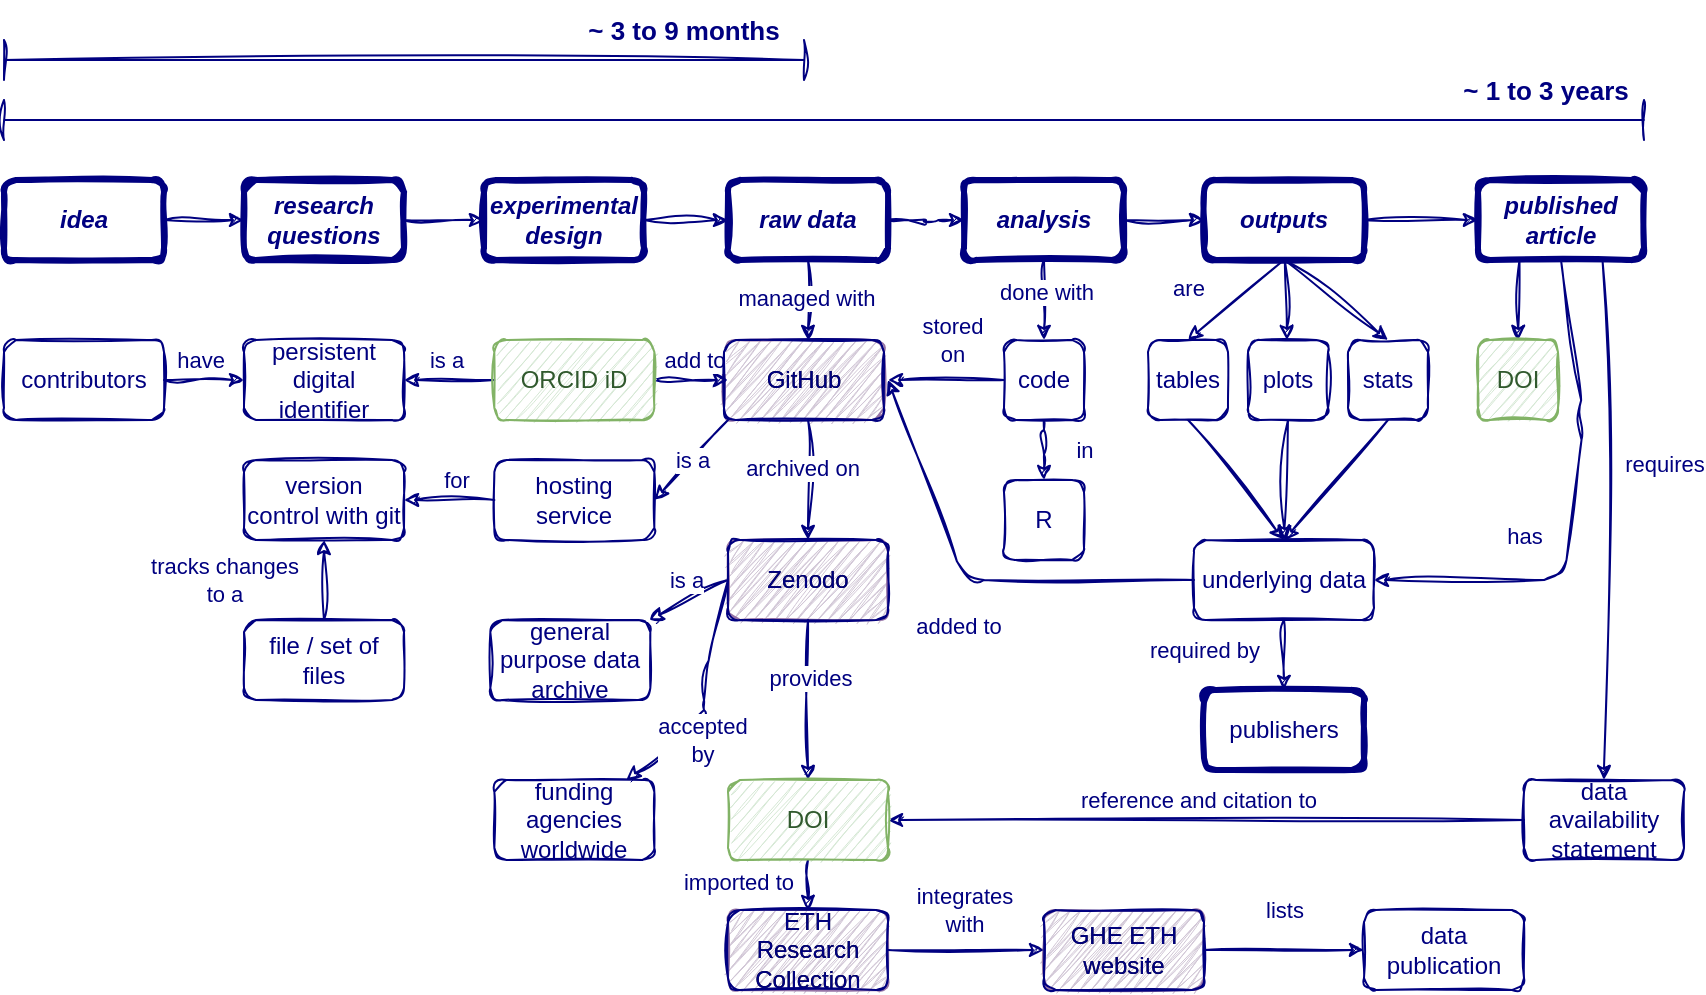 <mxfile version="20.8.23" type="github">
  <diagram id="C5RBs43oDa-KdzZeNtuy" name="Page-1">
    <mxGraphModel dx="2308" dy="844" grid="1" gridSize="10" guides="1" tooltips="1" connect="1" arrows="1" fold="1" page="1" pageScale="1" pageWidth="827" pageHeight="1169" math="0" shadow="0">
      <root>
        <mxCell id="WIyWlLk6GJQsqaUBKTNV-0" />
        <object label="Step 12: color" id="2JBL8e-sjkAbcdYht8KX-297">
          <mxCell style="locked=1;" parent="WIyWlLk6GJQsqaUBKTNV-0" />
        </object>
        <mxCell id="2JBL8e-sjkAbcdYht8KX-351" value="&lt;div&gt;GHE ETH&lt;/div&gt;&lt;div&gt;website&lt;br&gt;&lt;/div&gt;" style="rounded=1;whiteSpace=wrap;html=1;fontSize=12;fontFamily=Helvetica;fillColor=#D1C6D6;sketch=1;labelBackgroundColor=none;strokeColor=#9673a6;fillStyle=zigzag;" parent="2JBL8e-sjkAbcdYht8KX-297" vertex="1">
          <mxGeometry x="520" y="535" width="80" height="40" as="geometry" />
        </mxCell>
        <mxCell id="2JBL8e-sjkAbcdYht8KX-363" value="ETH Research Collection" style="rounded=1;whiteSpace=wrap;html=1;fontSize=12;fontFamily=Helvetica;fillColor=#D1C6D6;sketch=1;labelBackgroundColor=none;strokeColor=#9673a6;fillStyle=zigzag;" parent="2JBL8e-sjkAbcdYht8KX-297" vertex="1">
          <mxGeometry x="362" y="535" width="80" height="40" as="geometry" />
        </mxCell>
        <mxCell id="2JBL8e-sjkAbcdYht8KX-364" value="Zenodo" style="rounded=1;whiteSpace=wrap;html=1;fontSize=12;fontFamily=Helvetica;fillColor=#D1C6D6;sketch=1;labelBackgroundColor=none;strokeColor=#9673a6;fillStyle=zigzag;" parent="2JBL8e-sjkAbcdYht8KX-297" vertex="1">
          <mxGeometry x="362" y="350" width="80" height="40" as="geometry" />
        </mxCell>
        <mxCell id="2JBL8e-sjkAbcdYht8KX-365" value="GitHub" style="rounded=1;whiteSpace=wrap;html=1;fontSize=12;fontFamily=Helvetica;fillColor=#D1C6D6;sketch=1;labelBackgroundColor=none;strokeColor=#9673a6;fillStyle=zigzag;" parent="2JBL8e-sjkAbcdYht8KX-297" vertex="1">
          <mxGeometry x="360" y="250" width="80" height="40" as="geometry" />
        </mxCell>
        <object label="Step 11: Code in R" id="2JBL8e-sjkAbcdYht8KX-289">
          <mxCell style="locked=1;" parent="WIyWlLk6GJQsqaUBKTNV-0" />
        </object>
        <mxCell id="2JBL8e-sjkAbcdYht8KX-290" value="" style="edgeStyle=none;shape=connector;rounded=1;sketch=1;jiggle=2;curveFitting=1;orthogonalLoop=1;jettySize=auto;html=1;labelBackgroundColor=default;strokeColor=#000080;fontFamily=Helvetica;fontSize=11;fontColor=#000080;endArrow=classic;startSize=5;endSize=5;" parent="2JBL8e-sjkAbcdYht8KX-289" target="2JBL8e-sjkAbcdYht8KX-295" edge="1">
          <mxGeometry relative="1" as="geometry">
            <mxPoint x="520" y="210" as="sourcePoint" />
          </mxGeometry>
        </mxCell>
        <mxCell id="2JBL8e-sjkAbcdYht8KX-291" value="done with " style="edgeLabel;html=1;align=center;verticalAlign=middle;resizable=0;points=[];fontSize=11;fontFamily=Helvetica;fontColor=#000080;" parent="2JBL8e-sjkAbcdYht8KX-290" vertex="1" connectable="0">
          <mxGeometry x="-0.218" y="1" relative="1" as="geometry">
            <mxPoint as="offset" />
          </mxGeometry>
        </mxCell>
        <mxCell id="2JBL8e-sjkAbcdYht8KX-292" value="" style="edgeStyle=none;shape=connector;rounded=1;sketch=1;jiggle=2;curveFitting=1;orthogonalLoop=1;jettySize=auto;html=1;labelBackgroundColor=default;strokeColor=#000080;fontFamily=Helvetica;fontSize=11;fontColor=#000080;endArrow=classic;startSize=5;endSize=5;" parent="2JBL8e-sjkAbcdYht8KX-289" source="2JBL8e-sjkAbcdYht8KX-295" edge="1">
          <mxGeometry relative="1" as="geometry">
            <mxPoint x="442" y="270" as="targetPoint" />
          </mxGeometry>
        </mxCell>
        <mxCell id="2JBL8e-sjkAbcdYht8KX-293" value="&lt;div&gt;stored&lt;/div&gt;&lt;div&gt;on&lt;br&gt;&lt;/div&gt;" style="edgeLabel;html=1;align=center;verticalAlign=middle;resizable=0;points=[];fontSize=11;fontFamily=Helvetica;fontColor=#000080;" parent="2JBL8e-sjkAbcdYht8KX-292" vertex="1" connectable="0">
          <mxGeometry x="-0.085" relative="1" as="geometry">
            <mxPoint y="-20" as="offset" />
          </mxGeometry>
        </mxCell>
        <mxCell id="2JBL8e-sjkAbcdYht8KX-294" value="in" style="edgeStyle=none;shape=connector;rounded=1;sketch=1;jiggle=2;curveFitting=1;orthogonalLoop=1;jettySize=auto;html=1;labelBackgroundColor=default;strokeColor=#000080;fontFamily=Helvetica;fontSize=11;fontColor=#000080;endArrow=classic;startSize=5;endSize=5;" parent="2JBL8e-sjkAbcdYht8KX-289" source="2JBL8e-sjkAbcdYht8KX-295" target="2JBL8e-sjkAbcdYht8KX-296" edge="1">
          <mxGeometry y="20" relative="1" as="geometry">
            <Array as="points">
              <mxPoint x="520" y="300" />
            </Array>
            <mxPoint as="offset" />
          </mxGeometry>
        </mxCell>
        <mxCell id="2JBL8e-sjkAbcdYht8KX-295" value="code" style="rounded=1;whiteSpace=wrap;html=1;fontSize=12;fontFamily=Helvetica;fillColor=none;sketch=1;labelBackgroundColor=none;fontColor=#000080;strokeColor=#000080;" parent="2JBL8e-sjkAbcdYht8KX-289" vertex="1">
          <mxGeometry x="500" y="250" width="40" height="40" as="geometry" />
        </mxCell>
        <mxCell id="2JBL8e-sjkAbcdYht8KX-296" value="R" style="rounded=1;whiteSpace=wrap;html=1;fontSize=12;fontFamily=Helvetica;fillColor=none;sketch=1;labelBackgroundColor=none;fontColor=#000080;strokeColor=#000080;strokeWidth=1;" parent="2JBL8e-sjkAbcdYht8KX-289" vertex="1">
          <mxGeometry x="500" y="320" width="40" height="40" as="geometry" />
        </mxCell>
        <object label="Step 10: Cite data" id="2JBL8e-sjkAbcdYht8KX-281">
          <mxCell style="locked=1;" parent="WIyWlLk6GJQsqaUBKTNV-0" />
        </object>
        <mxCell id="2JBL8e-sjkAbcdYht8KX-282" style="edgeStyle=none;shape=connector;rounded=1;sketch=1;jiggle=2;curveFitting=1;orthogonalLoop=1;jettySize=auto;html=1;exitX=0;exitY=0.5;exitDx=0;exitDy=0;entryX=1;entryY=0.5;entryDx=0;entryDy=0;labelBackgroundColor=default;strokeColor=#000080;fontFamily=Helvetica;fontSize=11;fontColor=#000080;endArrow=classic;startSize=5;endSize=5;" parent="2JBL8e-sjkAbcdYht8KX-281" edge="1">
          <mxGeometry relative="1" as="geometry">
            <mxPoint x="595" y="370" as="sourcePoint" />
            <mxPoint x="442" y="270" as="targetPoint" />
            <Array as="points">
              <mxPoint x="480" y="370" />
            </Array>
          </mxGeometry>
        </mxCell>
        <mxCell id="2JBL8e-sjkAbcdYht8KX-283" value="added to" style="edgeLabel;html=1;align=center;verticalAlign=middle;resizable=0;points=[];fontSize=11;fontFamily=Helvetica;fontColor=#000080;" parent="2JBL8e-sjkAbcdYht8KX-282" vertex="1" connectable="0">
          <mxGeometry x="-0.058" y="5" relative="1" as="geometry">
            <mxPoint x="-14" y="18" as="offset" />
          </mxGeometry>
        </mxCell>
        <mxCell id="2JBL8e-sjkAbcdYht8KX-284" style="edgeStyle=none;shape=connector;rounded=1;sketch=1;jiggle=2;curveFitting=1;orthogonalLoop=1;jettySize=auto;html=1;exitX=0;exitY=0.5;exitDx=0;exitDy=0;entryX=1;entryY=0.5;entryDx=0;entryDy=0;labelBackgroundColor=default;strokeColor=#000080;fontFamily=Helvetica;fontSize=11;fontColor=#000080;endArrow=classic;startSize=5;endSize=5;" parent="2JBL8e-sjkAbcdYht8KX-281" edge="1">
          <mxGeometry relative="1" as="geometry">
            <mxPoint x="760" y="490" as="sourcePoint" />
            <mxPoint x="442" y="490" as="targetPoint" />
          </mxGeometry>
        </mxCell>
        <mxCell id="2JBL8e-sjkAbcdYht8KX-285" value="reference and citation to" style="edgeLabel;html=1;align=center;verticalAlign=middle;resizable=0;points=[];fontSize=11;fontFamily=Helvetica;fontColor=#000080;" parent="2JBL8e-sjkAbcdYht8KX-284" vertex="1" connectable="0">
          <mxGeometry x="0.026" y="-1" relative="1" as="geometry">
            <mxPoint y="-9" as="offset" />
          </mxGeometry>
        </mxCell>
        <object label="Step 9: Contributors" id="2JBL8e-sjkAbcdYht8KX-271">
          <mxCell style="locked=1;" parent="WIyWlLk6GJQsqaUBKTNV-0" />
        </object>
        <mxCell id="2JBL8e-sjkAbcdYht8KX-272" value="" style="edgeStyle=none;shape=connector;rounded=1;sketch=1;jiggle=2;curveFitting=1;orthogonalLoop=1;jettySize=auto;html=1;labelBackgroundColor=default;strokeColor=#000080;fontFamily=Helvetica;fontSize=11;fontColor=#000080;endArrow=classic;startSize=5;endSize=5;" parent="2JBL8e-sjkAbcdYht8KX-271" source="2JBL8e-sjkAbcdYht8KX-276" target="2JBL8e-sjkAbcdYht8KX-277" edge="1">
          <mxGeometry relative="1" as="geometry" />
        </mxCell>
        <mxCell id="2JBL8e-sjkAbcdYht8KX-273" value="is a" style="edgeLabel;html=1;align=center;verticalAlign=middle;resizable=0;points=[];fontSize=11;fontFamily=Helvetica;fontColor=#000080;" parent="2JBL8e-sjkAbcdYht8KX-272" vertex="1" connectable="0">
          <mxGeometry x="0.036" relative="1" as="geometry">
            <mxPoint x="-1" y="-10" as="offset" />
          </mxGeometry>
        </mxCell>
        <mxCell id="2JBL8e-sjkAbcdYht8KX-274" value="" style="edgeStyle=none;shape=connector;rounded=1;sketch=1;jiggle=2;curveFitting=1;orthogonalLoop=1;jettySize=auto;html=1;labelBackgroundColor=default;strokeColor=#000080;fontFamily=Helvetica;fontSize=11;fontColor=#000080;endArrow=classic;startSize=5;endSize=5;" parent="2JBL8e-sjkAbcdYht8KX-271" source="2JBL8e-sjkAbcdYht8KX-276" edge="1">
          <mxGeometry relative="1" as="geometry">
            <mxPoint x="362" y="270" as="targetPoint" />
          </mxGeometry>
        </mxCell>
        <mxCell id="2JBL8e-sjkAbcdYht8KX-275" value="&lt;div&gt;add to&lt;/div&gt;" style="edgeLabel;html=1;align=center;verticalAlign=middle;resizable=0;points=[];fontSize=11;fontFamily=Helvetica;fontColor=#000080;" parent="2JBL8e-sjkAbcdYht8KX-274" vertex="1" connectable="0">
          <mxGeometry x="0.067" y="-1" relative="1" as="geometry">
            <mxPoint y="-11" as="offset" />
          </mxGeometry>
        </mxCell>
        <mxCell id="2JBL8e-sjkAbcdYht8KX-276" value="&lt;font color=&quot;#30592D&quot;&gt;ORCID iD&lt;/font&gt;" style="rounded=1;whiteSpace=wrap;html=1;fontSize=12;fontFamily=Helvetica;fillColor=#d5e8d4;sketch=1;labelBackgroundColor=none;fontColor=#000000;strokeColor=#82b366;" parent="2JBL8e-sjkAbcdYht8KX-271" vertex="1">
          <mxGeometry x="245.17" y="250" width="80" height="40" as="geometry" />
        </mxCell>
        <mxCell id="2JBL8e-sjkAbcdYht8KX-277" value="persistent digital identifier" style="rounded=1;whiteSpace=wrap;html=1;fontSize=12;fontFamily=Helvetica;fillColor=none;sketch=1;labelBackgroundColor=none;fontColor=#000080;strokeColor=#000080;" parent="2JBL8e-sjkAbcdYht8KX-271" vertex="1">
          <mxGeometry x="120" y="250" width="80" height="40" as="geometry" />
        </mxCell>
        <mxCell id="2JBL8e-sjkAbcdYht8KX-278" style="edgeStyle=none;shape=connector;rounded=1;sketch=1;jiggle=2;curveFitting=1;orthogonalLoop=1;jettySize=auto;html=1;exitX=1;exitY=0.5;exitDx=0;exitDy=0;labelBackgroundColor=default;strokeColor=#000080;fontFamily=Helvetica;fontSize=11;fontColor=#000080;endArrow=classic;startSize=5;endSize=5;" parent="2JBL8e-sjkAbcdYht8KX-271" source="2JBL8e-sjkAbcdYht8KX-280" target="2JBL8e-sjkAbcdYht8KX-277" edge="1">
          <mxGeometry relative="1" as="geometry" />
        </mxCell>
        <mxCell id="2JBL8e-sjkAbcdYht8KX-279" value="have" style="edgeLabel;html=1;align=center;verticalAlign=middle;resizable=0;points=[];fontSize=11;fontFamily=Helvetica;fontColor=#000080;" parent="2JBL8e-sjkAbcdYht8KX-278" vertex="1" connectable="0">
          <mxGeometry x="-0.1" y="-1" relative="1" as="geometry">
            <mxPoint y="-11" as="offset" />
          </mxGeometry>
        </mxCell>
        <mxCell id="2JBL8e-sjkAbcdYht8KX-280" value="contributors" style="rounded=1;whiteSpace=wrap;html=1;fontSize=12;fontFamily=Helvetica;fillColor=none;sketch=1;labelBackgroundColor=none;fontColor=#000080;strokeColor=#000080;" parent="2JBL8e-sjkAbcdYht8KX-271" vertex="1">
          <mxGeometry y="250" width="80" height="40" as="geometry" />
        </mxCell>
        <object label="Step 8: ETH link&#xa;" id="2JBL8e-sjkAbcdYht8KX-261">
          <mxCell style="locked=1;" parent="WIyWlLk6GJQsqaUBKTNV-0" />
        </object>
        <mxCell id="2JBL8e-sjkAbcdYht8KX-264" value="" style="edgeStyle=none;shape=connector;rounded=1;sketch=1;jiggle=2;curveFitting=1;orthogonalLoop=1;jettySize=auto;html=1;labelBackgroundColor=default;strokeColor=#000080;fontFamily=Helvetica;fontSize=11;fontColor=#000080;endArrow=classic;startSize=5;endSize=5;" parent="2JBL8e-sjkAbcdYht8KX-261" edge="1">
          <mxGeometry relative="1" as="geometry">
            <mxPoint x="442" y="570" as="sourcePoint" />
          </mxGeometry>
        </mxCell>
        <mxCell id="2JBL8e-sjkAbcdYht8KX-265" value="&lt;div&gt;integrates&lt;/div&gt;&lt;div&gt;with&lt;br&gt;&lt;/div&gt;" style="edgeLabel;html=1;align=center;verticalAlign=middle;resizable=0;points=[];fontSize=11;fontFamily=Helvetica;fontColor=#000080;" parent="2JBL8e-sjkAbcdYht8KX-264" vertex="1" connectable="0">
          <mxGeometry x="-0.141" y="-3" relative="1" as="geometry">
            <mxPoint y="-23" as="offset" />
          </mxGeometry>
        </mxCell>
        <mxCell id="2JBL8e-sjkAbcdYht8KX-342" value="" style="edgeStyle=none;shape=connector;rounded=1;sketch=1;jiggle=2;curveFitting=1;orthogonalLoop=1;jettySize=auto;html=1;labelBackgroundColor=default;strokeColor=#000080;fontFamily=Helvetica;fontSize=11;fontColor=#30592d;endArrow=classic;startSize=5;endSize=5;" parent="2JBL8e-sjkAbcdYht8KX-261" source="2JBL8e-sjkAbcdYht8KX-344" target="2JBL8e-sjkAbcdYht8KX-345" edge="1">
          <mxGeometry relative="1" as="geometry" />
        </mxCell>
        <mxCell id="2JBL8e-sjkAbcdYht8KX-343" value="&lt;div&gt;integrates&lt;/div&gt;&lt;div&gt;with&lt;br&gt;&lt;/div&gt;" style="edgeLabel;html=1;align=center;verticalAlign=middle;resizable=0;points=[];fontSize=11;fontFamily=Helvetica;fontColor=#000080;" parent="2JBL8e-sjkAbcdYht8KX-342" vertex="1" connectable="0">
          <mxGeometry x="0.145" y="-1" relative="1" as="geometry">
            <mxPoint x="-7" y="-21" as="offset" />
          </mxGeometry>
        </mxCell>
        <mxCell id="2JBL8e-sjkAbcdYht8KX-344" value="ETH Research Collection" style="rounded=1;whiteSpace=wrap;html=1;fontSize=12;fontFamily=Helvetica;fillColor=none;sketch=1;labelBackgroundColor=none;strokeColor=#000080;fillStyle=zigzag;fontColor=#000080;" parent="2JBL8e-sjkAbcdYht8KX-261" vertex="1">
          <mxGeometry x="362" y="535" width="80" height="40" as="geometry" />
        </mxCell>
        <mxCell id="2JBL8e-sjkAbcdYht8KX-345" value="GHE ETH website" style="rounded=1;whiteSpace=wrap;html=1;fontSize=12;fontFamily=Helvetica;fillColor=none;sketch=1;labelBackgroundColor=none;strokeColor=#000080;fillStyle=zigzag;fontColor=#000080;" parent="2JBL8e-sjkAbcdYht8KX-261" vertex="1">
          <mxGeometry x="520" y="535" width="80" height="40" as="geometry" />
        </mxCell>
        <mxCell id="2JBL8e-sjkAbcdYht8KX-346" value="" style="edgeStyle=none;shape=connector;rounded=1;sketch=1;jiggle=2;curveFitting=1;orthogonalLoop=1;jettySize=auto;html=1;labelBackgroundColor=default;strokeColor=#000080;fontFamily=Helvetica;fontSize=11;fontColor=#000080;endArrow=classic;startSize=5;endSize=5;entryX=0.5;entryY=0;entryDx=0;entryDy=0;" parent="2JBL8e-sjkAbcdYht8KX-261" edge="1" target="2JBL8e-sjkAbcdYht8KX-344">
          <mxGeometry relative="1" as="geometry">
            <mxPoint x="402" y="510" as="sourcePoint" />
            <mxPoint x="400" y="530" as="targetPoint" />
          </mxGeometry>
        </mxCell>
        <mxCell id="2JBL8e-sjkAbcdYht8KX-347" value="imported to" style="edgeLabel;html=1;align=center;verticalAlign=middle;resizable=0;points=[];fontSize=11;fontFamily=Helvetica;fontColor=#000080;" parent="2JBL8e-sjkAbcdYht8KX-261" vertex="1" connectable="0">
          <mxGeometry x="370" y="515" as="geometry">
            <mxPoint x="-3" y="6" as="offset" />
          </mxGeometry>
        </mxCell>
        <mxCell id="2JBL8e-sjkAbcdYht8KX-348" value="" style="edgeStyle=none;shape=connector;rounded=1;sketch=1;jiggle=2;curveFitting=1;orthogonalLoop=1;jettySize=auto;html=1;labelBackgroundColor=default;strokeColor=#000080;fontFamily=Helvetica;fontSize=11;fontColor=#000080;endArrow=classic;startSize=5;endSize=5;" parent="2JBL8e-sjkAbcdYht8KX-261" target="2JBL8e-sjkAbcdYht8KX-350" edge="1">
          <mxGeometry relative="1" as="geometry">
            <mxPoint x="600" y="555" as="sourcePoint" />
          </mxGeometry>
        </mxCell>
        <mxCell id="2JBL8e-sjkAbcdYht8KX-349" value="lists" style="edgeLabel;html=1;align=center;verticalAlign=middle;resizable=0;points=[];fontSize=11;fontFamily=Helvetica;fontColor=#000080;" parent="2JBL8e-sjkAbcdYht8KX-348" vertex="1" connectable="0">
          <mxGeometry x="0.054" y="1" relative="1" as="geometry">
            <mxPoint x="-2" y="-19" as="offset" />
          </mxGeometry>
        </mxCell>
        <mxCell id="2JBL8e-sjkAbcdYht8KX-350" value="data publication" style="rounded=1;whiteSpace=wrap;html=1;fontSize=12;fontFamily=Helvetica;fillColor=none;sketch=1;labelBackgroundColor=none;fontColor=#000080;strokeColor=#000080;" parent="2JBL8e-sjkAbcdYht8KX-261" vertex="1">
          <mxGeometry x="680" y="535" width="80" height="40" as="geometry" />
        </mxCell>
        <object label="Step 7: Zenodo what?" id="2JBL8e-sjkAbcdYht8KX-243">
          <mxCell style="locked=1;" parent="WIyWlLk6GJQsqaUBKTNV-0" />
        </object>
        <mxCell id="2JBL8e-sjkAbcdYht8KX-244" value="" style="edgeStyle=none;shape=connector;rounded=1;sketch=1;jiggle=2;curveFitting=1;orthogonalLoop=1;jettySize=auto;html=1;labelBackgroundColor=default;strokeColor=#000080;fontFamily=Helvetica;fontSize=11;fontColor=#000080;endArrow=classic;startSize=5;endSize=5;exitX=0;exitY=0.5;exitDx=0;exitDy=0;" parent="2JBL8e-sjkAbcdYht8KX-243" target="2JBL8e-sjkAbcdYht8KX-248" edge="1">
          <mxGeometry relative="1" as="geometry">
            <mxPoint x="362" y="370" as="sourcePoint" />
          </mxGeometry>
        </mxCell>
        <mxCell id="2JBL8e-sjkAbcdYht8KX-245" value="is a" style="edgeLabel;html=1;align=center;verticalAlign=middle;resizable=0;points=[];fontSize=11;fontFamily=Helvetica;fontColor=#000080;" parent="2JBL8e-sjkAbcdYht8KX-244" vertex="1" connectable="0">
          <mxGeometry x="0.398" y="2" relative="1" as="geometry">
            <mxPoint x="5" y="-16" as="offset" />
          </mxGeometry>
        </mxCell>
        <mxCell id="2JBL8e-sjkAbcdYht8KX-246" value="" style="edgeStyle=none;shape=connector;rounded=1;sketch=1;jiggle=2;curveFitting=1;orthogonalLoop=1;jettySize=auto;html=1;labelBackgroundColor=default;strokeColor=#000080;fontFamily=Helvetica;fontSize=11;fontColor=#000080;endArrow=classic;startSize=5;endSize=5;exitX=0;exitY=0.5;exitDx=0;exitDy=0;" parent="2JBL8e-sjkAbcdYht8KX-243" target="2JBL8e-sjkAbcdYht8KX-249" edge="1">
          <mxGeometry relative="1" as="geometry">
            <mxPoint x="362" y="370" as="sourcePoint" />
            <mxPoint x="300" y="400" as="targetPoint" />
            <Array as="points">
              <mxPoint x="350" y="420" />
              <mxPoint x="350" y="440" />
            </Array>
          </mxGeometry>
        </mxCell>
        <mxCell id="2JBL8e-sjkAbcdYht8KX-247" value="&lt;div&gt;accepted&lt;/div&gt;&lt;div&gt;by&lt;br&gt;&lt;/div&gt;" style="edgeLabel;html=1;align=center;verticalAlign=middle;resizable=0;points=[];fontSize=11;fontFamily=Helvetica;fontColor=#000080;" parent="2JBL8e-sjkAbcdYht8KX-246" vertex="1" connectable="0">
          <mxGeometry x="0.006" y="-1" relative="1" as="geometry">
            <mxPoint y="21" as="offset" />
          </mxGeometry>
        </mxCell>
        <mxCell id="2JBL8e-sjkAbcdYht8KX-248" value="general purpose data archive" style="rounded=1;whiteSpace=wrap;html=1;fontSize=12;fontFamily=Helvetica;fillColor=none;sketch=1;labelBackgroundColor=none;fontColor=#000080;strokeColor=#000080;" parent="2JBL8e-sjkAbcdYht8KX-243" vertex="1">
          <mxGeometry x="243.17" y="390" width="80" height="40" as="geometry" />
        </mxCell>
        <mxCell id="2JBL8e-sjkAbcdYht8KX-249" value="funding agencies worldwide" style="rounded=1;whiteSpace=wrap;html=1;fontSize=12;fontFamily=Helvetica;fillColor=none;sketch=1;labelBackgroundColor=none;fontColor=#000080;strokeColor=#000080;" parent="2JBL8e-sjkAbcdYht8KX-243" vertex="1">
          <mxGeometry x="245.17" y="470" width="80" height="40" as="geometry" />
        </mxCell>
        <object label="Step 6: Zenodo -&gt; DOI" id="2JBL8e-sjkAbcdYht8KX-236">
          <mxCell style="locked=1;" parent="WIyWlLk6GJQsqaUBKTNV-0" />
        </object>
        <mxCell id="2JBL8e-sjkAbcdYht8KX-335" value="Zenodo" style="rounded=1;whiteSpace=wrap;html=1;fontSize=12;fontFamily=Helvetica;fillColor=none;sketch=1;labelBackgroundColor=none;strokeColor=#000080;fillStyle=zigzag;fontColor=#000080;" parent="2JBL8e-sjkAbcdYht8KX-236" vertex="1">
          <mxGeometry x="362" y="350" width="80" height="40" as="geometry" />
        </mxCell>
        <mxCell id="2JBL8e-sjkAbcdYht8KX-336" value="" style="edgeStyle=none;shape=connector;rounded=1;sketch=1;jiggle=2;curveFitting=1;orthogonalLoop=1;jettySize=auto;html=1;labelBackgroundColor=default;strokeColor=#000080;fontFamily=Helvetica;fontSize=11;fontColor=#000080;endArrow=classic;startSize=5;endSize=5;exitX=0.5;exitY=1;exitDx=0;exitDy=0;" parent="2JBL8e-sjkAbcdYht8KX-236" edge="1">
          <mxGeometry relative="1" as="geometry">
            <mxPoint x="402" y="290" as="sourcePoint" />
            <mxPoint x="402" y="350" as="targetPoint" />
          </mxGeometry>
        </mxCell>
        <mxCell id="2JBL8e-sjkAbcdYht8KX-337" value="archived on" style="edgeLabel;html=1;align=center;verticalAlign=middle;resizable=0;points=[];fontSize=11;fontFamily=Helvetica;fontColor=#000080;" parent="2JBL8e-sjkAbcdYht8KX-336" vertex="1" connectable="0">
          <mxGeometry x="-0.209" y="-3" relative="1" as="geometry">
            <mxPoint as="offset" />
          </mxGeometry>
        </mxCell>
        <mxCell id="2JBL8e-sjkAbcdYht8KX-338" value="" style="edgeStyle=none;shape=connector;rounded=1;sketch=1;jiggle=2;curveFitting=1;orthogonalLoop=1;jettySize=auto;html=1;labelBackgroundColor=default;strokeColor=#000080;fontFamily=Helvetica;fontSize=11;fontColor=#000080;endArrow=classic;startSize=5;endSize=5;" parent="2JBL8e-sjkAbcdYht8KX-236" target="2JBL8e-sjkAbcdYht8KX-340" edge="1">
          <mxGeometry relative="1" as="geometry">
            <mxPoint x="402" y="390" as="sourcePoint" />
          </mxGeometry>
        </mxCell>
        <mxCell id="2JBL8e-sjkAbcdYht8KX-339" value="provides" style="edgeLabel;html=1;align=center;verticalAlign=middle;resizable=0;points=[];fontSize=11;fontFamily=Helvetica;fontColor=#000080;" parent="2JBL8e-sjkAbcdYht8KX-338" vertex="1" connectable="0">
          <mxGeometry x="-0.27" y="1" relative="1" as="geometry">
            <mxPoint as="offset" />
          </mxGeometry>
        </mxCell>
        <mxCell id="2JBL8e-sjkAbcdYht8KX-340" value="&lt;font color=&quot;#30592D&quot;&gt;DOI&lt;/font&gt;" style="rounded=1;whiteSpace=wrap;html=1;fontSize=12;fontFamily=Helvetica;fillColor=#d5e8d4;sketch=1;labelBackgroundColor=none;strokeColor=#82b366;fontColor=#000000;" parent="2JBL8e-sjkAbcdYht8KX-236" vertex="1">
          <mxGeometry x="362" y="470" width="80" height="40" as="geometry" />
        </mxCell>
        <object label="Step 5: GitHub" id="2JBL8e-sjkAbcdYht8KX-225">
          <mxCell style="locked=1;" parent="WIyWlLk6GJQsqaUBKTNV-0" />
        </object>
        <mxCell id="2JBL8e-sjkAbcdYht8KX-353" value="GitHub" style="rounded=1;whiteSpace=wrap;html=1;fontSize=12;fontFamily=Helvetica;fillColor=none;sketch=1;labelBackgroundColor=none;strokeColor=#000080;fillStyle=zigzag;fontColor=#000080;" parent="2JBL8e-sjkAbcdYht8KX-225" vertex="1">
          <mxGeometry x="360" y="250" width="80" height="40" as="geometry" />
        </mxCell>
        <mxCell id="2JBL8e-sjkAbcdYht8KX-354" value="" style="edgeStyle=none;shape=connector;rounded=1;sketch=1;jiggle=2;curveFitting=1;orthogonalLoop=1;jettySize=auto;html=1;labelBackgroundColor=default;strokeColor=#000080;fontFamily=Helvetica;fontSize=11;fontColor=#000080;endArrow=classic;startSize=5;endSize=5;" parent="2JBL8e-sjkAbcdYht8KX-225" edge="1">
          <mxGeometry relative="1" as="geometry">
            <mxPoint x="402" y="210" as="sourcePoint" />
            <mxPoint x="402" y="250" as="targetPoint" />
          </mxGeometry>
        </mxCell>
        <mxCell id="2JBL8e-sjkAbcdYht8KX-355" value="managed with" style="edgeLabel;html=1;align=center;verticalAlign=middle;resizable=0;points=[];fontSize=11;fontFamily=Helvetica;fontColor=#000080;" parent="2JBL8e-sjkAbcdYht8KX-225" vertex="1" connectable="0">
          <mxGeometry x="401.0" y="229.167" as="geometry" />
        </mxCell>
        <mxCell id="2JBL8e-sjkAbcdYht8KX-356" value="is a" style="edgeStyle=none;shape=connector;rounded=1;sketch=1;jiggle=2;curveFitting=1;orthogonalLoop=1;jettySize=auto;html=1;exitX=0;exitY=1;exitDx=0;exitDy=0;labelBackgroundColor=default;strokeColor=#000080;fontFamily=Helvetica;fontSize=11;fontColor=#000080;endArrow=classic;startSize=5;endSize=5;entryX=1;entryY=0.5;entryDx=0;entryDy=0;" parent="2JBL8e-sjkAbcdYht8KX-225" target="2JBL8e-sjkAbcdYht8KX-358" edge="1">
          <mxGeometry relative="1" as="geometry">
            <mxPoint x="280" y="330" as="targetPoint" />
            <mxPoint x="362" y="290" as="sourcePoint" />
          </mxGeometry>
        </mxCell>
        <mxCell id="2JBL8e-sjkAbcdYht8KX-357" value="for" style="edgeStyle=none;shape=connector;rounded=1;sketch=1;jiggle=2;curveFitting=1;orthogonalLoop=1;jettySize=auto;html=1;labelBackgroundColor=default;strokeColor=#000080;fontFamily=Helvetica;fontSize=11;fontColor=#000080;endArrow=classic;startSize=5;endSize=5;" parent="2JBL8e-sjkAbcdYht8KX-225" source="2JBL8e-sjkAbcdYht8KX-358" target="2JBL8e-sjkAbcdYht8KX-360" edge="1">
          <mxGeometry x="-0.154" y="-10" relative="1" as="geometry">
            <Array as="points" />
            <mxPoint as="offset" />
          </mxGeometry>
        </mxCell>
        <mxCell id="2JBL8e-sjkAbcdYht8KX-358" value="hosting service" style="rounded=1;whiteSpace=wrap;html=1;fontSize=12;fontFamily=Helvetica;fillColor=none;sketch=1;labelBackgroundColor=none;fontColor=#000080;strokeColor=#000080;" parent="2JBL8e-sjkAbcdYht8KX-225" vertex="1">
          <mxGeometry x="245.17" y="310" width="80" height="40" as="geometry" />
        </mxCell>
        <mxCell id="2JBL8e-sjkAbcdYht8KX-359" value="&lt;div&gt;tracks changes &lt;br&gt;&lt;/div&gt;&lt;div&gt;to a&lt;br&gt;&lt;/div&gt;" style="edgeLabel;html=1;align=center;verticalAlign=middle;resizable=0;points=[];fontSize=11;fontFamily=Helvetica;fontColor=#000080;" parent="2JBL8e-sjkAbcdYht8KX-225" vertex="1" connectable="0">
          <mxGeometry x="110" y="370" as="geometry" />
        </mxCell>
        <mxCell id="2JBL8e-sjkAbcdYht8KX-360" value="version control with git" style="rounded=1;whiteSpace=wrap;html=1;fontSize=12;fontFamily=Helvetica;fillColor=none;sketch=1;labelBackgroundColor=none;fontColor=#000080;strokeColor=#000080;" parent="2JBL8e-sjkAbcdYht8KX-225" vertex="1">
          <mxGeometry x="120" y="310" width="80" height="40" as="geometry" />
        </mxCell>
        <mxCell id="2JBL8e-sjkAbcdYht8KX-361" value="" style="edgeStyle=none;shape=connector;rounded=1;sketch=1;jiggle=2;curveFitting=1;orthogonalLoop=1;jettySize=auto;html=1;labelBackgroundColor=default;strokeColor=#000080;fontFamily=Helvetica;fontSize=11;fontColor=#000080;endArrow=classic;startSize=5;endSize=5;" parent="2JBL8e-sjkAbcdYht8KX-225" source="2JBL8e-sjkAbcdYht8KX-362" target="2JBL8e-sjkAbcdYht8KX-360" edge="1">
          <mxGeometry relative="1" as="geometry" />
        </mxCell>
        <mxCell id="2JBL8e-sjkAbcdYht8KX-362" value="file / set of files" style="rounded=1;whiteSpace=wrap;html=1;fontSize=12;fontFamily=Helvetica;fillColor=none;sketch=1;labelBackgroundColor=none;fontColor=#000080;strokeColor=#000080;strokeWidth=1;" parent="2JBL8e-sjkAbcdYht8KX-225" vertex="1">
          <mxGeometry x="120" y="390" width="80" height="40" as="geometry" />
        </mxCell>
        <object label="Step 4: requirements + DOI" id="2JBL8e-sjkAbcdYht8KX-216">
          <mxCell style="locked=1;" parent="WIyWlLk6GJQsqaUBKTNV-0" />
        </object>
        <mxCell id="2JBL8e-sjkAbcdYht8KX-217" style="edgeStyle=none;shape=connector;rounded=1;sketch=1;jiggle=2;curveFitting=1;orthogonalLoop=1;jettySize=auto;html=1;exitX=0.75;exitY=1;exitDx=0;exitDy=0;labelBackgroundColor=default;strokeColor=#000080;fontFamily=Helvetica;fontSize=11;fontColor=#000080;endArrow=classic;startSize=5;endSize=5;entryX=0.5;entryY=0;entryDx=0;entryDy=0;" parent="2JBL8e-sjkAbcdYht8KX-216" target="2JBL8e-sjkAbcdYht8KX-222" edge="1">
          <mxGeometry relative="1" as="geometry">
            <mxPoint x="780" y="400" as="targetPoint" />
            <mxPoint x="799.25" y="210" as="sourcePoint" />
          </mxGeometry>
        </mxCell>
        <mxCell id="2JBL8e-sjkAbcdYht8KX-218" value="&lt;div&gt;requires&lt;/div&gt;" style="edgeLabel;html=1;align=center;verticalAlign=middle;resizable=0;points=[];fontSize=11;fontFamily=Helvetica;fontColor=#000080;" parent="2JBL8e-sjkAbcdYht8KX-217" vertex="1" connectable="0">
          <mxGeometry x="-0.204" y="-3" relative="1" as="geometry">
            <mxPoint x="33" y="-2" as="offset" />
          </mxGeometry>
        </mxCell>
        <mxCell id="2JBL8e-sjkAbcdYht8KX-219" style="edgeStyle=none;shape=connector;rounded=1;sketch=1;jiggle=2;curveFitting=1;orthogonalLoop=1;jettySize=auto;html=1;labelBackgroundColor=default;strokeColor=#000080;fontFamily=Helvetica;fontSize=11;fontColor=#000080;endArrow=classic;startSize=5;endSize=5;entryX=0.5;entryY=0;entryDx=0;entryDy=0;exitX=0.25;exitY=1;exitDx=0;exitDy=0;" parent="2JBL8e-sjkAbcdYht8KX-216" target="2JBL8e-sjkAbcdYht8KX-224" edge="1">
          <mxGeometry relative="1" as="geometry">
            <mxPoint x="739.862" y="240.0" as="targetPoint" />
            <mxPoint x="757.75" y="210" as="sourcePoint" />
          </mxGeometry>
        </mxCell>
        <mxCell id="2JBL8e-sjkAbcdYht8KX-220" style="edgeStyle=none;shape=connector;rounded=1;sketch=1;jiggle=2;curveFitting=1;orthogonalLoop=1;jettySize=auto;html=1;exitX=0.5;exitY=1;exitDx=0;exitDy=0;labelBackgroundColor=default;strokeColor=#000080;fontFamily=Helvetica;fontSize=11;fontColor=#000080;endArrow=classic;startSize=5;endSize=5;entryX=0.5;entryY=0;entryDx=0;entryDy=0;" parent="2JBL8e-sjkAbcdYht8KX-216" target="2JBL8e-sjkAbcdYht8KX-223" edge="1">
          <mxGeometry relative="1" as="geometry">
            <mxPoint x="639.862" y="420.0" as="targetPoint" />
            <mxPoint x="640" y="390" as="sourcePoint" />
          </mxGeometry>
        </mxCell>
        <mxCell id="2JBL8e-sjkAbcdYht8KX-221" value="required by" style="edgeLabel;html=1;align=center;verticalAlign=middle;resizable=0;points=[];fontSize=11;fontFamily=Helvetica;fontColor=#000080;" parent="2JBL8e-sjkAbcdYht8KX-220" vertex="1" connectable="0">
          <mxGeometry x="-0.143" relative="1" as="geometry">
            <mxPoint x="-40" as="offset" />
          </mxGeometry>
        </mxCell>
        <mxCell id="2JBL8e-sjkAbcdYht8KX-222" value="data availability statement" style="rounded=1;whiteSpace=wrap;html=1;fontSize=12;fontFamily=Helvetica;fillColor=none;sketch=1;labelBackgroundColor=none;fontColor=#000080;strokeColor=#000080;" parent="2JBL8e-sjkAbcdYht8KX-216" vertex="1">
          <mxGeometry x="760" y="470" width="80" height="40" as="geometry" />
        </mxCell>
        <mxCell id="2JBL8e-sjkAbcdYht8KX-223" value="publishers" style="rounded=1;whiteSpace=wrap;html=1;strokeWidth=3;fontSize=12;fontFamily=Helvetica;fillColor=none;sketch=1;labelBackgroundColor=none;fontColor=#000080;strokeColor=#000080;" parent="2JBL8e-sjkAbcdYht8KX-216" vertex="1">
          <mxGeometry x="600" y="425" width="80" height="40" as="geometry" />
        </mxCell>
        <mxCell id="2JBL8e-sjkAbcdYht8KX-224" value="&lt;font color=&quot;#30592D&quot;&gt;DOI&lt;/font&gt;" style="rounded=1;whiteSpace=wrap;html=1;fontSize=12;fontFamily=Helvetica;fillColor=#d5e8d4;sketch=1;labelBackgroundColor=none;strokeColor=#82b366;" parent="2JBL8e-sjkAbcdYht8KX-216" vertex="1">
          <mxGeometry x="737" y="250" width="40" height="40" as="geometry" />
        </mxCell>
        <object label="Step 3 - underlying data" id="2JBL8e-sjkAbcdYht8KX-199">
          <mxCell style="locked=1;" parent="WIyWlLk6GJQsqaUBKTNV-0" />
        </object>
        <mxCell id="2JBL8e-sjkAbcdYht8KX-200" value="" style="edgeStyle=none;shape=connector;rounded=1;sketch=1;jiggle=2;curveFitting=1;orthogonalLoop=1;jettySize=auto;html=1;labelBackgroundColor=default;strokeColor=#000080;fontFamily=Helvetica;fontSize=11;fontColor=default;endArrow=classic;startSize=5;endSize=5;exitX=0.5;exitY=1;exitDx=0;exitDy=0;entryX=0.5;entryY=0;entryDx=0;entryDy=0;" parent="2JBL8e-sjkAbcdYht8KX-199" target="2JBL8e-sjkAbcdYht8KX-211" edge="1">
          <mxGeometry relative="1" as="geometry">
            <mxPoint x="640" y="210" as="sourcePoint" />
          </mxGeometry>
        </mxCell>
        <mxCell id="2JBL8e-sjkAbcdYht8KX-201" style="edgeStyle=none;shape=connector;rounded=1;sketch=1;jiggle=2;curveFitting=1;orthogonalLoop=1;jettySize=auto;html=1;labelBackgroundColor=default;strokeColor=#000080;fontFamily=Helvetica;fontSize=11;fontColor=default;endArrow=classic;startSize=5;endSize=5;" parent="2JBL8e-sjkAbcdYht8KX-199" target="2JBL8e-sjkAbcdYht8KX-207" edge="1">
          <mxGeometry relative="1" as="geometry">
            <mxPoint x="640.444" y="210" as="sourcePoint" />
          </mxGeometry>
        </mxCell>
        <mxCell id="2JBL8e-sjkAbcdYht8KX-202" style="edgeStyle=none;shape=connector;rounded=1;sketch=1;jiggle=2;curveFitting=1;orthogonalLoop=1;jettySize=auto;html=1;exitX=0.5;exitY=1;exitDx=0;exitDy=0;entryX=0.5;entryY=0;entryDx=0;entryDy=0;labelBackgroundColor=default;strokeColor=#000080;fontFamily=Helvetica;fontSize=11;fontColor=default;endArrow=classic;startSize=5;endSize=5;" parent="2JBL8e-sjkAbcdYht8KX-199" target="2JBL8e-sjkAbcdYht8KX-209" edge="1">
          <mxGeometry relative="1" as="geometry">
            <mxPoint x="640" y="210" as="sourcePoint" />
          </mxGeometry>
        </mxCell>
        <mxCell id="2JBL8e-sjkAbcdYht8KX-203" value="are" style="edgeLabel;html=1;align=center;verticalAlign=middle;resizable=0;points=[];fontSize=11;fontFamily=Helvetica;fontColor=#000080;" parent="2JBL8e-sjkAbcdYht8KX-202" vertex="1" connectable="0">
          <mxGeometry x="0.148" y="1" relative="1" as="geometry">
            <mxPoint x="-21" y="-10" as="offset" />
          </mxGeometry>
        </mxCell>
        <mxCell id="2JBL8e-sjkAbcdYht8KX-204" style="edgeStyle=none;shape=connector;rounded=1;sketch=1;jiggle=2;curveFitting=1;orthogonalLoop=1;jettySize=auto;html=1;exitX=0.5;exitY=1;exitDx=0;exitDy=0;entryX=1;entryY=0.5;entryDx=0;entryDy=0;labelBackgroundColor=default;strokeColor=#000080;fontFamily=Helvetica;fontSize=11;fontColor=default;endArrow=classic;startSize=5;endSize=5;" parent="2JBL8e-sjkAbcdYht8KX-199" target="2JBL8e-sjkAbcdYht8KX-212" edge="1">
          <mxGeometry relative="1" as="geometry">
            <mxPoint x="778.5" y="210" as="sourcePoint" />
            <Array as="points">
              <mxPoint x="790" y="290" />
              <mxPoint x="780" y="370" />
            </Array>
          </mxGeometry>
        </mxCell>
        <mxCell id="2JBL8e-sjkAbcdYht8KX-205" value="has" style="edgeLabel;html=1;align=center;verticalAlign=middle;resizable=0;points=[];fontSize=11;fontFamily=Helvetica;fontColor=#000080;" parent="2JBL8e-sjkAbcdYht8KX-204" vertex="1" connectable="0">
          <mxGeometry x="-0.439" y="-2" relative="1" as="geometry">
            <mxPoint x="-27" y="66" as="offset" />
          </mxGeometry>
        </mxCell>
        <mxCell id="2JBL8e-sjkAbcdYht8KX-206" style="edgeStyle=none;shape=connector;rounded=1;sketch=1;jiggle=2;curveFitting=1;orthogonalLoop=1;jettySize=auto;html=1;exitX=0.5;exitY=1;exitDx=0;exitDy=0;labelBackgroundColor=default;strokeColor=#000080;fontFamily=Helvetica;fontSize=11;fontColor=default;endArrow=classic;startSize=5;endSize=5;entryX=0.5;entryY=0;entryDx=0;entryDy=0;" parent="2JBL8e-sjkAbcdYht8KX-199" source="2JBL8e-sjkAbcdYht8KX-207" target="2JBL8e-sjkAbcdYht8KX-212" edge="1">
          <mxGeometry relative="1" as="geometry">
            <mxPoint x="641.862" y="360.0" as="targetPoint" />
            <mxPoint x="642" y="330.0" as="sourcePoint" />
          </mxGeometry>
        </mxCell>
        <mxCell id="2JBL8e-sjkAbcdYht8KX-207" value="plots" style="rounded=1;whiteSpace=wrap;html=1;fontSize=12;fontFamily=Helvetica;fillColor=none;sketch=1;labelBackgroundColor=none;fontColor=#000080;strokeColor=#000080;" parent="2JBL8e-sjkAbcdYht8KX-199" vertex="1">
          <mxGeometry x="622" y="250" width="40" height="40" as="geometry" />
        </mxCell>
        <mxCell id="2JBL8e-sjkAbcdYht8KX-208" style="edgeStyle=none;shape=connector;rounded=1;sketch=1;jiggle=2;curveFitting=1;orthogonalLoop=1;jettySize=auto;html=1;exitX=0.5;exitY=1;exitDx=0;exitDy=0;entryX=0.5;entryY=0;entryDx=0;entryDy=0;labelBackgroundColor=default;strokeColor=#000080;fontFamily=Helvetica;fontSize=11;fontColor=default;endArrow=classic;startSize=5;endSize=5;" parent="2JBL8e-sjkAbcdYht8KX-199" source="2JBL8e-sjkAbcdYht8KX-209" target="2JBL8e-sjkAbcdYht8KX-212" edge="1">
          <mxGeometry relative="1" as="geometry">
            <mxPoint x="592" y="330.0" as="sourcePoint" />
          </mxGeometry>
        </mxCell>
        <mxCell id="2JBL8e-sjkAbcdYht8KX-209" value="tables" style="rounded=1;whiteSpace=wrap;html=1;fontSize=12;fontFamily=Helvetica;fillColor=none;sketch=1;labelBackgroundColor=none;fontColor=#000080;strokeColor=#000080;" parent="2JBL8e-sjkAbcdYht8KX-199" vertex="1">
          <mxGeometry x="572" y="250" width="40" height="40" as="geometry" />
        </mxCell>
        <mxCell id="2JBL8e-sjkAbcdYht8KX-210" style="edgeStyle=none;shape=connector;rounded=1;sketch=1;jiggle=2;curveFitting=1;orthogonalLoop=1;jettySize=auto;html=1;exitX=0.5;exitY=1;exitDx=0;exitDy=0;labelBackgroundColor=default;strokeColor=#000080;fontFamily=Helvetica;fontSize=11;fontColor=default;endArrow=classic;startSize=5;endSize=5;entryX=0.5;entryY=0;entryDx=0;entryDy=0;" parent="2JBL8e-sjkAbcdYht8KX-199" source="2JBL8e-sjkAbcdYht8KX-211" target="2JBL8e-sjkAbcdYht8KX-212" edge="1">
          <mxGeometry relative="1" as="geometry">
            <mxPoint x="642" y="360.0" as="targetPoint" />
            <mxPoint x="692" y="330.0" as="sourcePoint" />
          </mxGeometry>
        </mxCell>
        <mxCell id="2JBL8e-sjkAbcdYht8KX-211" value="stats" style="rounded=1;whiteSpace=wrap;html=1;fontSize=12;fontFamily=Helvetica;fillColor=none;sketch=1;labelBackgroundColor=none;fontColor=#000080;strokeColor=#000080;" parent="2JBL8e-sjkAbcdYht8KX-199" vertex="1">
          <mxGeometry x="672" y="250" width="40" height="40" as="geometry" />
        </mxCell>
        <mxCell id="2JBL8e-sjkAbcdYht8KX-212" value="underlying data" style="rounded=1;whiteSpace=wrap;html=1;fontSize=12;fontFamily=Helvetica;fillColor=none;sketch=1;labelBackgroundColor=none;fontColor=#000080;strokeColor=#000080;" parent="2JBL8e-sjkAbcdYht8KX-199" vertex="1">
          <mxGeometry x="595" y="350" width="90" height="40" as="geometry" />
        </mxCell>
        <object label="Step 2 - Timeline" id="2JBL8e-sjkAbcdYht8KX-194">
          <mxCell style="locked=1;" parent="WIyWlLk6GJQsqaUBKTNV-0" />
        </object>
        <mxCell id="2JBL8e-sjkAbcdYht8KX-195" value="" style="shape=crossbar;whiteSpace=wrap;html=1;rounded=1;strokeColor=#000080;fontFamily=Helvetica;fontSize=11;fontColor=default;labelBackgroundColor=default;endArrow=classic;endSize=5;startSize=5;sketch=1;curveFitting=1;jiggle=2;" parent="2JBL8e-sjkAbcdYht8KX-194" vertex="1">
          <mxGeometry y="130" width="820" height="20" as="geometry" />
        </mxCell>
        <mxCell id="2JBL8e-sjkAbcdYht8KX-196" value="" style="shape=crossbar;whiteSpace=wrap;html=1;rounded=1;strokeColor=#000080;fontFamily=Helvetica;fontSize=11;fontColor=default;labelBackgroundColor=default;endArrow=classic;endSize=5;startSize=5;sketch=1;curveFitting=1;jiggle=2;" parent="2JBL8e-sjkAbcdYht8KX-194" vertex="1">
          <mxGeometry y="100" width="400" height="20" as="geometry" />
        </mxCell>
        <mxCell id="2JBL8e-sjkAbcdYht8KX-197" value="~ 1 to 3 years" style="text;html=1;strokeColor=none;fillColor=none;align=center;verticalAlign=middle;whiteSpace=wrap;rounded=0;fontSize=13;fontFamily=Helvetica;fontColor=#000080;fontStyle=1" parent="2JBL8e-sjkAbcdYht8KX-194" vertex="1">
          <mxGeometry x="722" y="110" width="98" height="30" as="geometry" />
        </mxCell>
        <mxCell id="2JBL8e-sjkAbcdYht8KX-198" value="~ 3 to 9 months" style="text;html=1;strokeColor=none;fillColor=none;align=center;verticalAlign=middle;whiteSpace=wrap;rounded=0;fontSize=13;fontFamily=Helvetica;fontColor=#000080;fontStyle=1" parent="2JBL8e-sjkAbcdYht8KX-194" vertex="1">
          <mxGeometry x="280" y="80" width="120" height="30" as="geometry" />
        </mxCell>
        <object label="Step 1 - Publication workflow" id="2JBL8e-sjkAbcdYht8KX-180">
          <mxCell style="locked=1;" parent="WIyWlLk6GJQsqaUBKTNV-0" />
        </object>
        <mxCell id="2JBL8e-sjkAbcdYht8KX-181" value="&lt;div&gt;&lt;b&gt;&lt;i&gt;idea&lt;/i&gt;&lt;/b&gt;&lt;/div&gt;" style="rounded=1;whiteSpace=wrap;html=1;strokeWidth=3;fontSize=12;fontFamily=Helvetica;fillColor=none;sketch=1;labelBackgroundColor=none;fontColor=#000080;strokeColor=#000080;" parent="2JBL8e-sjkAbcdYht8KX-180" vertex="1">
          <mxGeometry y="170" width="80" height="40" as="geometry" />
        </mxCell>
        <mxCell id="2JBL8e-sjkAbcdYht8KX-182" value="&lt;b&gt;&lt;i&gt;research questions&lt;/i&gt;&lt;/b&gt;" style="rounded=1;whiteSpace=wrap;html=1;strokeWidth=3;fontSize=12;fontFamily=Helvetica;fillColor=none;sketch=1;labelBackgroundColor=none;fontColor=#000080;strokeColor=#000080;" parent="2JBL8e-sjkAbcdYht8KX-180" vertex="1">
          <mxGeometry x="120" y="170" width="80" height="40" as="geometry" />
        </mxCell>
        <mxCell id="2JBL8e-sjkAbcdYht8KX-183" value="" style="rounded=1;orthogonalLoop=1;jettySize=auto;html=1;strokeColor=#000080;endSize=5;startSize=5;sketch=1;curveFitting=1;jiggle=2;" parent="2JBL8e-sjkAbcdYht8KX-180" source="2JBL8e-sjkAbcdYht8KX-181" target="2JBL8e-sjkAbcdYht8KX-182" edge="1">
          <mxGeometry relative="1" as="geometry" />
        </mxCell>
        <mxCell id="2JBL8e-sjkAbcdYht8KX-184" value="" style="edgeStyle=orthogonalEdgeStyle;rounded=1;orthogonalLoop=1;jettySize=auto;html=1;strokeColor=#000080;endSize=5;startSize=5;sketch=1;curveFitting=1;jiggle=2;" parent="2JBL8e-sjkAbcdYht8KX-180" source="2JBL8e-sjkAbcdYht8KX-182" target="2JBL8e-sjkAbcdYht8KX-185" edge="1">
          <mxGeometry relative="1" as="geometry" />
        </mxCell>
        <mxCell id="2JBL8e-sjkAbcdYht8KX-185" value="&lt;div&gt;&lt;b&gt;&lt;i&gt;experimental&lt;/i&gt;&lt;/b&gt;&lt;/div&gt;&lt;div&gt;&lt;b&gt;&lt;i&gt;design&lt;br&gt;&lt;/i&gt;&lt;/b&gt;&lt;/div&gt;" style="rounded=1;whiteSpace=wrap;html=1;strokeWidth=3;fontSize=12;fontFamily=Helvetica;fillColor=none;sketch=1;labelBackgroundColor=none;fontColor=#000080;strokeColor=#000080;" parent="2JBL8e-sjkAbcdYht8KX-180" vertex="1">
          <mxGeometry x="240" y="170" width="80" height="40" as="geometry" />
        </mxCell>
        <mxCell id="2JBL8e-sjkAbcdYht8KX-186" value="" style="edgeStyle=orthogonalEdgeStyle;rounded=1;orthogonalLoop=1;jettySize=auto;html=1;strokeColor=#000080;endSize=5;startSize=5;sketch=1;curveFitting=1;jiggle=2;" parent="2JBL8e-sjkAbcdYht8KX-180" source="2JBL8e-sjkAbcdYht8KX-185" target="2JBL8e-sjkAbcdYht8KX-187" edge="1">
          <mxGeometry relative="1" as="geometry" />
        </mxCell>
        <mxCell id="2JBL8e-sjkAbcdYht8KX-187" value="&lt;b&gt;&lt;i&gt;raw data&lt;/i&gt;&lt;/b&gt;" style="rounded=1;whiteSpace=wrap;html=1;strokeWidth=3;fontSize=12;fontFamily=Helvetica;fillColor=none;sketch=1;labelBackgroundColor=none;fontColor=#000080;strokeColor=#000080;" parent="2JBL8e-sjkAbcdYht8KX-180" vertex="1">
          <mxGeometry x="362" y="170" width="80" height="40" as="geometry" />
        </mxCell>
        <mxCell id="2JBL8e-sjkAbcdYht8KX-188" value="" style="edgeStyle=orthogonalEdgeStyle;rounded=1;orthogonalLoop=1;jettySize=auto;html=1;strokeColor=#000080;endSize=5;startSize=5;sketch=1;curveFitting=1;jiggle=2;" parent="2JBL8e-sjkAbcdYht8KX-180" source="2JBL8e-sjkAbcdYht8KX-187" target="2JBL8e-sjkAbcdYht8KX-189" edge="1">
          <mxGeometry relative="1" as="geometry" />
        </mxCell>
        <mxCell id="2JBL8e-sjkAbcdYht8KX-189" value="&lt;b&gt;&lt;i&gt;analysis&lt;/i&gt;&lt;/b&gt;" style="rounded=1;whiteSpace=wrap;html=1;strokeWidth=3;fontSize=12;fontFamily=Helvetica;fillColor=none;sketch=1;labelBackgroundColor=none;fontColor=#000080;strokeColor=#000080;" parent="2JBL8e-sjkAbcdYht8KX-180" vertex="1">
          <mxGeometry x="480" y="170" width="80" height="40" as="geometry" />
        </mxCell>
        <mxCell id="2JBL8e-sjkAbcdYht8KX-190" value="" style="edgeStyle=orthogonalEdgeStyle;rounded=1;orthogonalLoop=1;jettySize=auto;html=1;strokeColor=#000080;endSize=5;startSize=5;sketch=1;curveFitting=1;jiggle=2;" parent="2JBL8e-sjkAbcdYht8KX-180" source="2JBL8e-sjkAbcdYht8KX-189" target="2JBL8e-sjkAbcdYht8KX-191" edge="1">
          <mxGeometry relative="1" as="geometry" />
        </mxCell>
        <mxCell id="2JBL8e-sjkAbcdYht8KX-191" value="&lt;b&gt;&lt;i&gt;outputs&lt;/i&gt;&lt;/b&gt;" style="rounded=1;whiteSpace=wrap;html=1;strokeWidth=3;fontSize=12;fontFamily=Helvetica;fillColor=none;sketch=1;labelBackgroundColor=none;fontColor=#000080;strokeColor=#000080;" parent="2JBL8e-sjkAbcdYht8KX-180" vertex="1">
          <mxGeometry x="600" y="170" width="80" height="40" as="geometry" />
        </mxCell>
        <mxCell id="2JBL8e-sjkAbcdYht8KX-192" value="" style="edgeStyle=orthogonalEdgeStyle;rounded=1;orthogonalLoop=1;jettySize=auto;html=1;strokeColor=#000080;endSize=5;startSize=5;sketch=1;curveFitting=1;jiggle=2;" parent="2JBL8e-sjkAbcdYht8KX-180" source="2JBL8e-sjkAbcdYht8KX-191" target="2JBL8e-sjkAbcdYht8KX-193" edge="1">
          <mxGeometry relative="1" as="geometry" />
        </mxCell>
        <mxCell id="2JBL8e-sjkAbcdYht8KX-193" value="&lt;i&gt;&lt;b&gt;published&lt;/b&gt;&lt;/i&gt;&lt;br&gt;&lt;div&gt;&lt;b&gt;&lt;i&gt;article&lt;/i&gt;&lt;/b&gt;&lt;/div&gt;" style="rounded=1;whiteSpace=wrap;html=1;strokeWidth=3;fontSize=12;fontFamily=Helvetica;fillColor=none;sketch=1;labelBackgroundColor=none;fontColor=#000080;strokeColor=#000080;" parent="2JBL8e-sjkAbcdYht8KX-180" vertex="1">
          <mxGeometry x="737" y="170" width="83" height="40" as="geometry" />
        </mxCell>
      </root>
    </mxGraphModel>
  </diagram>
</mxfile>
